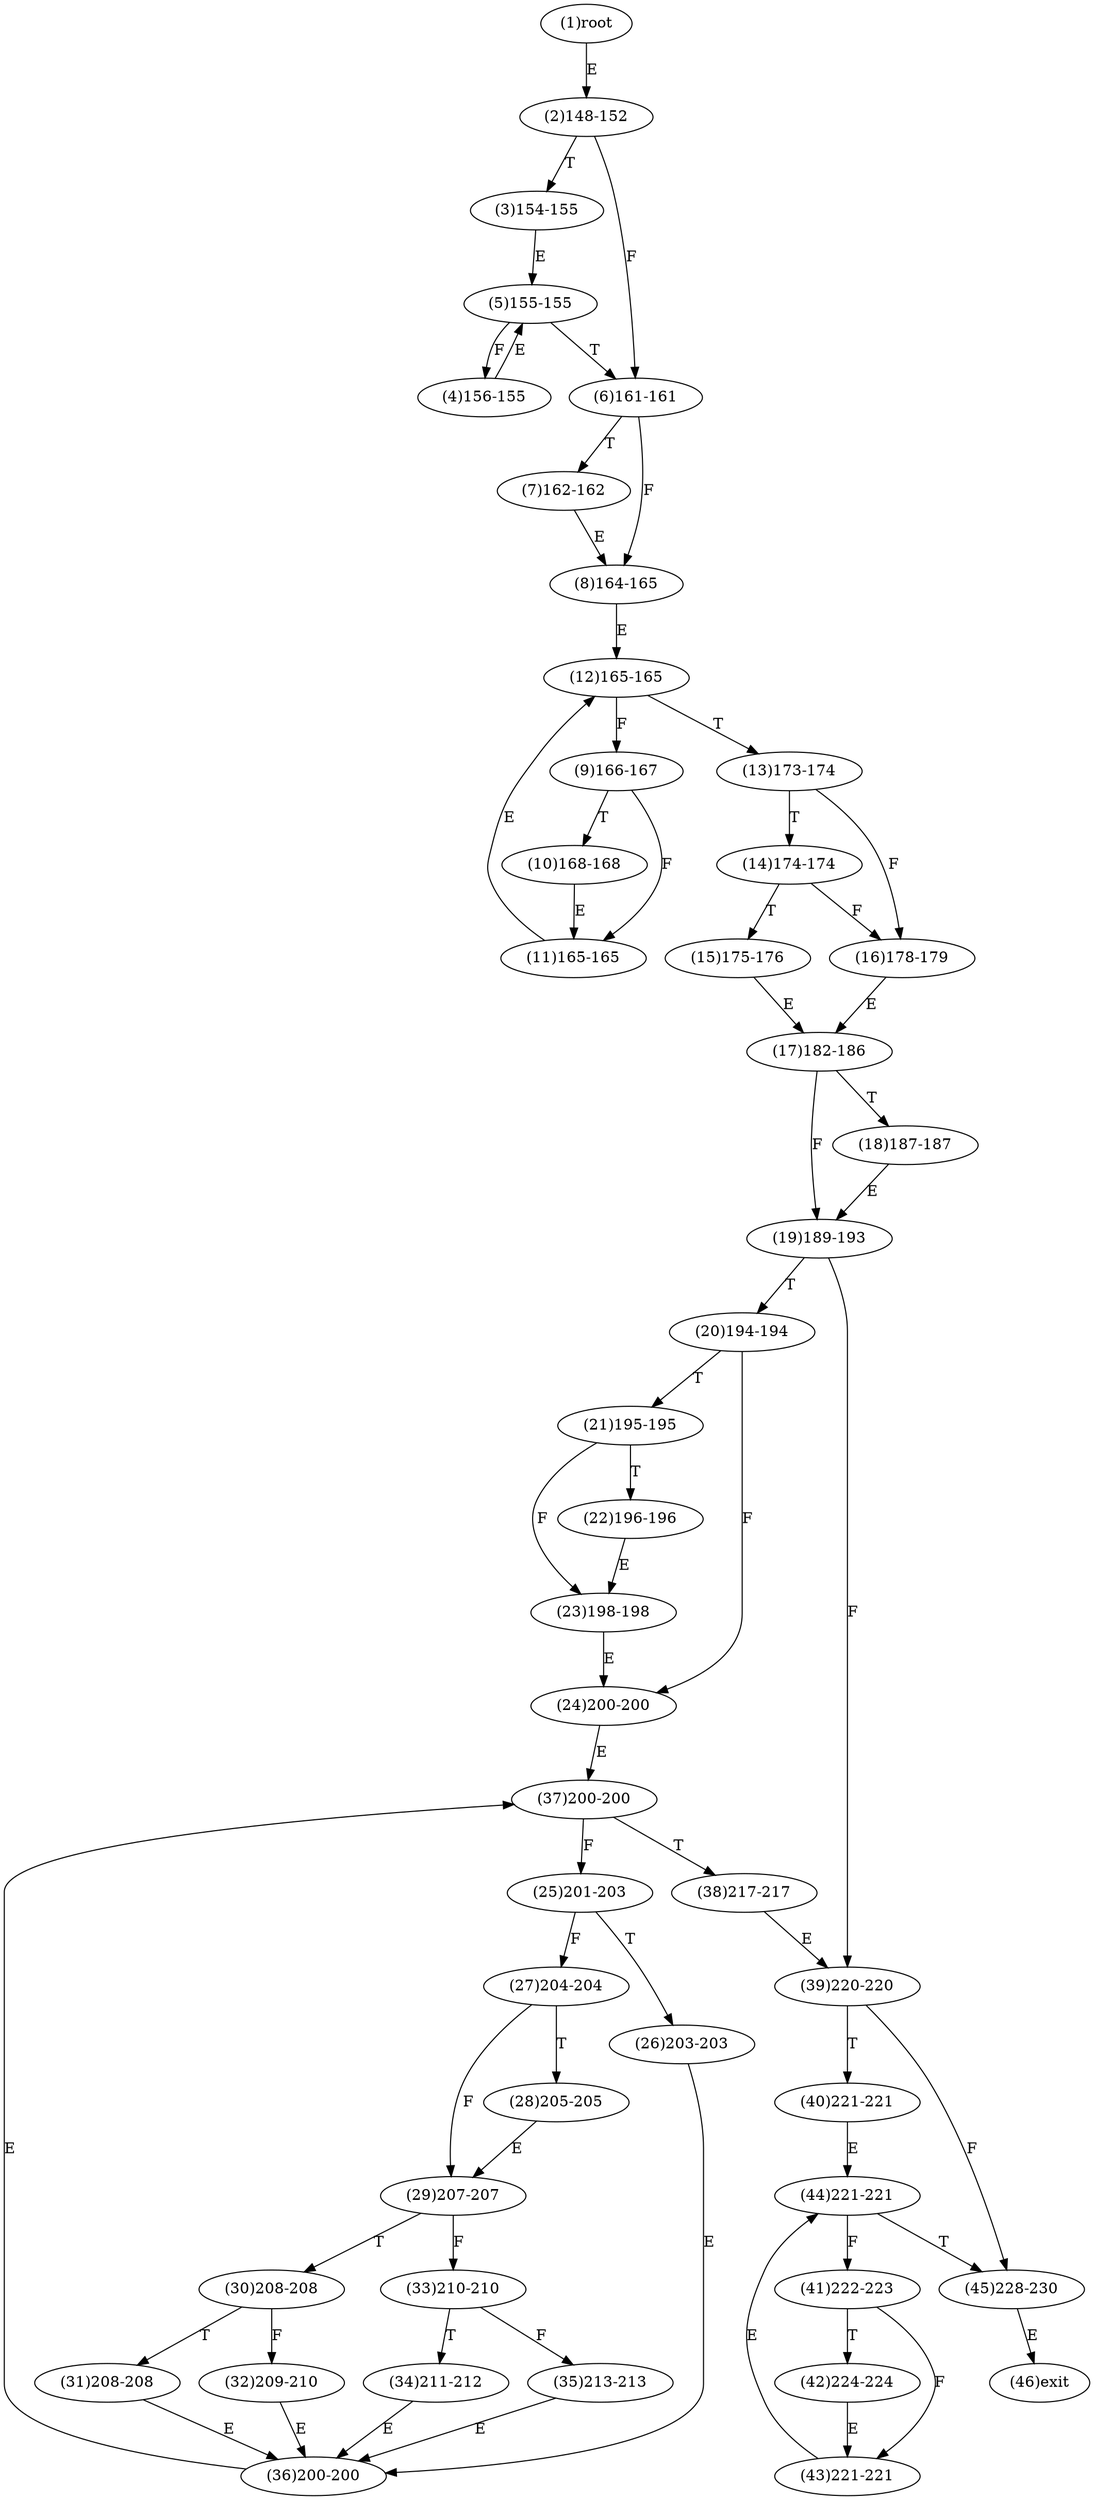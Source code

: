 digraph "" { 
1[ label="(1)root"];
2[ label="(2)148-152"];
3[ label="(3)154-155"];
4[ label="(4)156-155"];
5[ label="(5)155-155"];
6[ label="(6)161-161"];
7[ label="(7)162-162"];
8[ label="(8)164-165"];
9[ label="(9)166-167"];
10[ label="(10)168-168"];
11[ label="(11)165-165"];
12[ label="(12)165-165"];
13[ label="(13)173-174"];
14[ label="(14)174-174"];
15[ label="(15)175-176"];
17[ label="(17)182-186"];
16[ label="(16)178-179"];
19[ label="(19)189-193"];
18[ label="(18)187-187"];
21[ label="(21)195-195"];
20[ label="(20)194-194"];
23[ label="(23)198-198"];
22[ label="(22)196-196"];
25[ label="(25)201-203"];
24[ label="(24)200-200"];
27[ label="(27)204-204"];
26[ label="(26)203-203"];
29[ label="(29)207-207"];
28[ label="(28)205-205"];
31[ label="(31)208-208"];
30[ label="(30)208-208"];
34[ label="(34)211-212"];
35[ label="(35)213-213"];
32[ label="(32)209-210"];
33[ label="(33)210-210"];
38[ label="(38)217-217"];
39[ label="(39)220-220"];
36[ label="(36)200-200"];
37[ label="(37)200-200"];
42[ label="(42)224-224"];
43[ label="(43)221-221"];
40[ label="(40)221-221"];
41[ label="(41)222-223"];
46[ label="(46)exit"];
44[ label="(44)221-221"];
45[ label="(45)228-230"];
1->2[ label="E"];
2->6[ label="F"];
2->3[ label="T"];
3->5[ label="E"];
4->5[ label="E"];
5->4[ label="F"];
5->6[ label="T"];
6->8[ label="F"];
6->7[ label="T"];
7->8[ label="E"];
8->12[ label="E"];
9->11[ label="F"];
9->10[ label="T"];
10->11[ label="E"];
11->12[ label="E"];
12->9[ label="F"];
12->13[ label="T"];
13->16[ label="F"];
13->14[ label="T"];
14->16[ label="F"];
14->15[ label="T"];
15->17[ label="E"];
16->17[ label="E"];
17->19[ label="F"];
17->18[ label="T"];
18->19[ label="E"];
19->39[ label="F"];
19->20[ label="T"];
20->24[ label="F"];
20->21[ label="T"];
21->23[ label="F"];
21->22[ label="T"];
22->23[ label="E"];
23->24[ label="E"];
24->37[ label="E"];
25->27[ label="F"];
25->26[ label="T"];
26->36[ label="E"];
27->29[ label="F"];
27->28[ label="T"];
28->29[ label="E"];
29->33[ label="F"];
29->30[ label="T"];
30->32[ label="F"];
30->31[ label="T"];
31->36[ label="E"];
32->36[ label="E"];
33->35[ label="F"];
33->34[ label="T"];
34->36[ label="E"];
35->36[ label="E"];
36->37[ label="E"];
37->25[ label="F"];
37->38[ label="T"];
38->39[ label="E"];
39->45[ label="F"];
39->40[ label="T"];
40->44[ label="E"];
41->43[ label="F"];
41->42[ label="T"];
42->43[ label="E"];
43->44[ label="E"];
44->41[ label="F"];
44->45[ label="T"];
45->46[ label="E"];
}